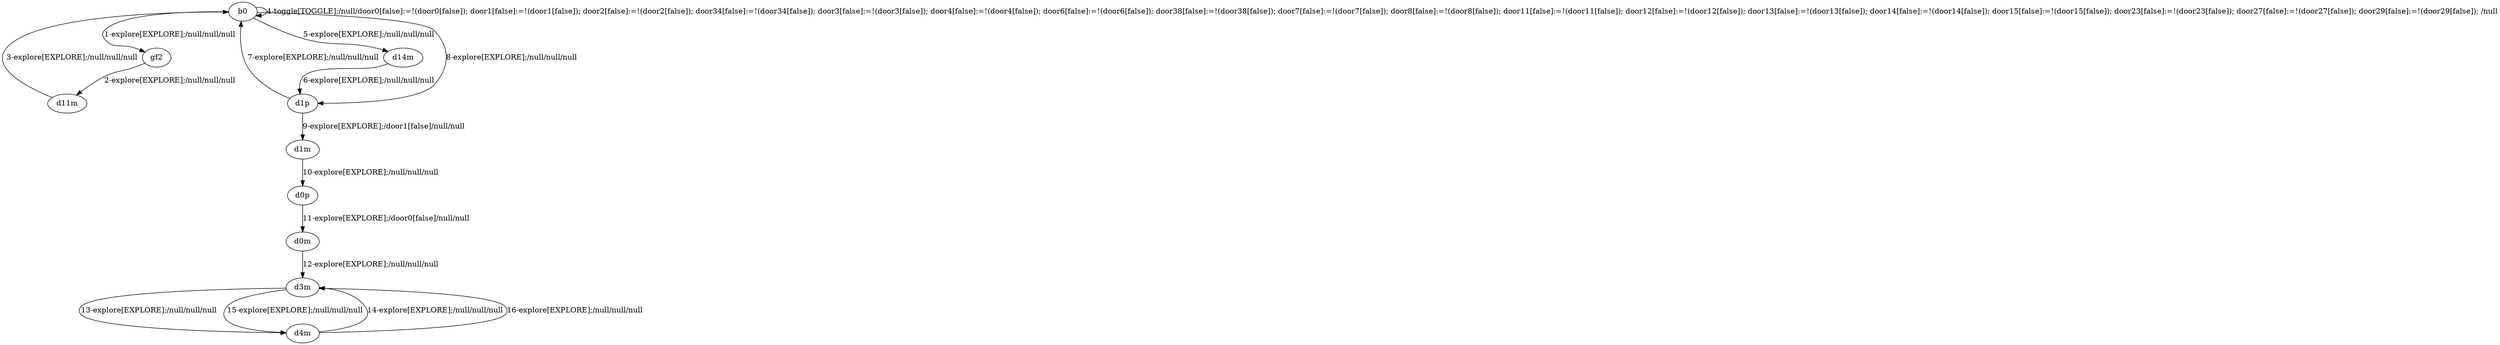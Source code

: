 # Total number of goals covered by this test: 2
# d3m --> d4m
# d4m --> d3m

digraph g {
"b0" -> "gf2" [label = "1-explore[EXPLORE];/null/null/null"];
"gf2" -> "d11m" [label = "2-explore[EXPLORE];/null/null/null"];
"d11m" -> "b0" [label = "3-explore[EXPLORE];/null/null/null"];
"b0" -> "b0" [label = "4-toggle[TOGGLE];/null/door0[false]:=!(door0[false]); door1[false]:=!(door1[false]); door2[false]:=!(door2[false]); door34[false]:=!(door34[false]); door3[false]:=!(door3[false]); door4[false]:=!(door4[false]); door6[false]:=!(door6[false]); door38[false]:=!(door38[false]); door7[false]:=!(door7[false]); door8[false]:=!(door8[false]); door11[false]:=!(door11[false]); door12[false]:=!(door12[false]); door13[false]:=!(door13[false]); door14[false]:=!(door14[false]); door15[false]:=!(door15[false]); door23[false]:=!(door23[false]); door27[false]:=!(door27[false]); door29[false]:=!(door29[false]); /null"];
"b0" -> "d14m" [label = "5-explore[EXPLORE];/null/null/null"];
"d14m" -> "d1p" [label = "6-explore[EXPLORE];/null/null/null"];
"d1p" -> "b0" [label = "7-explore[EXPLORE];/null/null/null"];
"b0" -> "d1p" [label = "8-explore[EXPLORE];/null/null/null"];
"d1p" -> "d1m" [label = "9-explore[EXPLORE];/door1[false]/null/null"];
"d1m" -> "d0p" [label = "10-explore[EXPLORE];/null/null/null"];
"d0p" -> "d0m" [label = "11-explore[EXPLORE];/door0[false]/null/null"];
"d0m" -> "d3m" [label = "12-explore[EXPLORE];/null/null/null"];
"d3m" -> "d4m" [label = "13-explore[EXPLORE];/null/null/null"];
"d4m" -> "d3m" [label = "14-explore[EXPLORE];/null/null/null"];
"d3m" -> "d4m" [label = "15-explore[EXPLORE];/null/null/null"];
"d4m" -> "d3m" [label = "16-explore[EXPLORE];/null/null/null"];
}